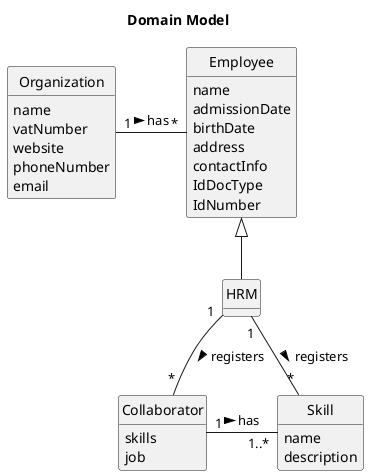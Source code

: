 @startuml
skinparam monochrome true
skinparam packageStyle rectangle
skinparam shadowing false
'skinparam linetype ortho
'left to right direction
skinparam classAttributeIconSize 0
hide circle
hide methods

title Domain Model

class Organization {
    name
    vatNumber
    website
    phoneNumber
    email
}

class Employee {
    name
    admissionDate
    birthDate
    address
    contactInfo
    IdDocType
    IdNumber
}

class HRM{

}

class Collaborator{
    skills
    job
}

class Skill{
    name
    description
}

Organization "1" --right "*" Employee : "has >"
HRM --up|> Employee
HRM "1" -- "*" Collaborator : "registers >"
HRM "1" -- "*" Skill : "registers >"
Collaborator "1" --right "1..*" Skill : "has >"

@enduml